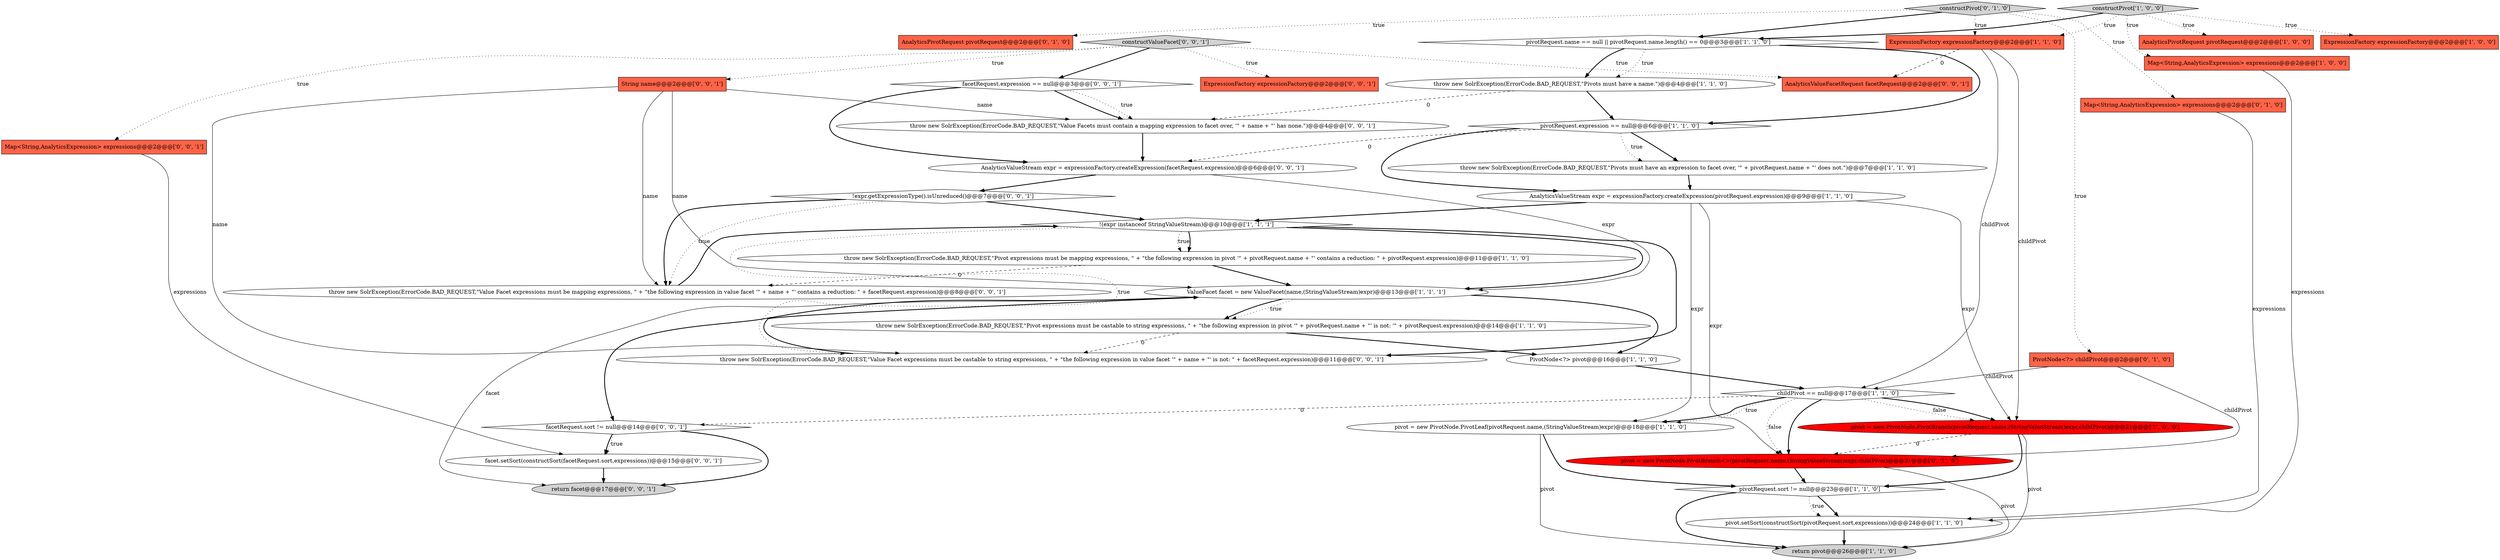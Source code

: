 digraph {
9 [style = filled, label = "throw new SolrException(ErrorCode.BAD_REQUEST,\"Pivots must have a name.\")@@@4@@@['1', '1', '0']", fillcolor = white, shape = ellipse image = "AAA0AAABBB1BBB"];
13 [style = filled, label = "Map<String,AnalyticsExpression> expressions@@@2@@@['1', '0', '0']", fillcolor = tomato, shape = box image = "AAA0AAABBB1BBB"];
2 [style = filled, label = "AnalyticsValueStream expr = expressionFactory.createExpression(pivotRequest.expression)@@@9@@@['1', '1', '0']", fillcolor = white, shape = ellipse image = "AAA0AAABBB1BBB"];
24 [style = filled, label = "pivot = new PivotNode.PivotBranch<>(pivotRequest.name,(StringValueStream)expr,childPivot)@@@21@@@['0', '1', '0']", fillcolor = red, shape = ellipse image = "AAA1AAABBB2BBB"];
4 [style = filled, label = "PivotNode<?> pivot@@@16@@@['1', '1', '0']", fillcolor = white, shape = ellipse image = "AAA0AAABBB1BBB"];
36 [style = filled, label = "!expr.getExpressionType().isUnreduced()@@@7@@@['0', '0', '1']", fillcolor = white, shape = diamond image = "AAA0AAABBB3BBB"];
1 [style = filled, label = "return pivot@@@26@@@['1', '1', '0']", fillcolor = lightgray, shape = ellipse image = "AAA0AAABBB1BBB"];
7 [style = filled, label = "throw new SolrException(ErrorCode.BAD_REQUEST,\"Pivot expressions must be mapping expressions, \" + \"the following expression in pivot '\" + pivotRequest.name + \"' contains a reduction: \" + pivotRequest.expression)@@@11@@@['1', '1', '0']", fillcolor = white, shape = ellipse image = "AAA0AAABBB1BBB"];
25 [style = filled, label = "AnalyticsPivotRequest pivotRequest@@@2@@@['0', '1', '0']", fillcolor = tomato, shape = box image = "AAA0AAABBB2BBB"];
16 [style = filled, label = "pivot.setSort(constructSort(pivotRequest.sort,expressions))@@@24@@@['1', '1', '0']", fillcolor = white, shape = ellipse image = "AAA0AAABBB1BBB"];
31 [style = filled, label = "return facet@@@17@@@['0', '0', '1']", fillcolor = lightgray, shape = ellipse image = "AAA0AAABBB3BBB"];
33 [style = filled, label = "ExpressionFactory expressionFactory@@@2@@@['0', '0', '1']", fillcolor = tomato, shape = box image = "AAA0AAABBB3BBB"];
38 [style = filled, label = "AnalyticsValueStream expr = expressionFactory.createExpression(facetRequest.expression)@@@6@@@['0', '0', '1']", fillcolor = white, shape = ellipse image = "AAA0AAABBB3BBB"];
5 [style = filled, label = "childPivot == null@@@17@@@['1', '1', '0']", fillcolor = white, shape = diamond image = "AAA0AAABBB1BBB"];
21 [style = filled, label = "PivotNode<?> childPivot@@@2@@@['0', '1', '0']", fillcolor = tomato, shape = box image = "AAA0AAABBB2BBB"];
0 [style = filled, label = "AnalyticsPivotRequest pivotRequest@@@2@@@['1', '0', '0']", fillcolor = tomato, shape = box image = "AAA0AAABBB1BBB"];
6 [style = filled, label = "ValueFacet facet = new ValueFacet(name,(StringValueStream)expr)@@@13@@@['1', '1', '1']", fillcolor = white, shape = ellipse image = "AAA0AAABBB1BBB"];
14 [style = filled, label = "pivotRequest.expression == null@@@6@@@['1', '1', '0']", fillcolor = white, shape = diamond image = "AAA0AAABBB1BBB"];
35 [style = filled, label = "AnalyticsValueFacetRequest facetRequest@@@2@@@['0', '0', '1']", fillcolor = tomato, shape = box image = "AAA0AAABBB3BBB"];
23 [style = filled, label = "constructPivot['0', '1', '0']", fillcolor = lightgray, shape = diamond image = "AAA0AAABBB2BBB"];
20 [style = filled, label = "throw new SolrException(ErrorCode.BAD_REQUEST,\"Pivots must have an expression to facet over, '\" + pivotRequest.name + \"' does not.\")@@@7@@@['1', '1', '0']", fillcolor = white, shape = ellipse image = "AAA0AAABBB1BBB"];
3 [style = filled, label = "ExpressionFactory expressionFactory@@@2@@@['1', '0', '0']", fillcolor = tomato, shape = box image = "AAA0AAABBB1BBB"];
39 [style = filled, label = "facet.setSort(constructSort(facetRequest.sort,expressions))@@@15@@@['0', '0', '1']", fillcolor = white, shape = ellipse image = "AAA0AAABBB3BBB"];
26 [style = filled, label = "throw new SolrException(ErrorCode.BAD_REQUEST,\"Value Facet expressions must be castable to string expressions, \" + \"the following expression in value facet '\" + name + \"' is not: \" + facetRequest.expression)@@@11@@@['0', '0', '1']", fillcolor = white, shape = ellipse image = "AAA0AAABBB3BBB"];
17 [style = filled, label = "constructPivot['1', '0', '0']", fillcolor = lightgray, shape = diamond image = "AAA0AAABBB1BBB"];
32 [style = filled, label = "facetRequest.expression == null@@@3@@@['0', '0', '1']", fillcolor = white, shape = diamond image = "AAA0AAABBB3BBB"];
37 [style = filled, label = "throw new SolrException(ErrorCode.BAD_REQUEST,\"Value Facets must contain a mapping expression to facet over, '\" + name + \"' has none.\")@@@4@@@['0', '0', '1']", fillcolor = white, shape = ellipse image = "AAA0AAABBB3BBB"];
8 [style = filled, label = "pivot = new PivotNode.PivotLeaf(pivotRequest.name,(StringValueStream)expr)@@@18@@@['1', '1', '0']", fillcolor = white, shape = ellipse image = "AAA0AAABBB1BBB"];
22 [style = filled, label = "Map<String,AnalyticsExpression> expressions@@@2@@@['0', '1', '0']", fillcolor = tomato, shape = box image = "AAA0AAABBB2BBB"];
29 [style = filled, label = "throw new SolrException(ErrorCode.BAD_REQUEST,\"Value Facet expressions must be mapping expressions, \" + \"the following expression in value facet '\" + name + \"' contains a reduction: \" + facetRequest.expression)@@@8@@@['0', '0', '1']", fillcolor = white, shape = ellipse image = "AAA0AAABBB3BBB"];
18 [style = filled, label = "ExpressionFactory expressionFactory@@@2@@@['1', '1', '0']", fillcolor = tomato, shape = box image = "AAA0AAABBB1BBB"];
12 [style = filled, label = "pivotRequest.name == null || pivotRequest.name.length() == 0@@@3@@@['1', '1', '0']", fillcolor = white, shape = diamond image = "AAA0AAABBB1BBB"];
15 [style = filled, label = "!(expr instanceof StringValueStream)@@@10@@@['1', '1', '1']", fillcolor = white, shape = diamond image = "AAA0AAABBB1BBB"];
19 [style = filled, label = "throw new SolrException(ErrorCode.BAD_REQUEST,\"Pivot expressions must be castable to string expressions, \" + \"the following expression in pivot '\" + pivotRequest.name + \"' is not: '\" + pivotRequest.expression)@@@14@@@['1', '1', '0']", fillcolor = white, shape = ellipse image = "AAA0AAABBB1BBB"];
28 [style = filled, label = "Map<String,AnalyticsExpression> expressions@@@2@@@['0', '0', '1']", fillcolor = tomato, shape = box image = "AAA0AAABBB3BBB"];
30 [style = filled, label = "String name@@@2@@@['0', '0', '1']", fillcolor = tomato, shape = box image = "AAA0AAABBB3BBB"];
34 [style = filled, label = "facetRequest.sort != null@@@14@@@['0', '0', '1']", fillcolor = white, shape = diamond image = "AAA0AAABBB3BBB"];
10 [style = filled, label = "pivot = new PivotNode.PivotBranch(pivotRequest.name,(StringValueStream)expr,childPivot)@@@21@@@['1', '0', '0']", fillcolor = red, shape = ellipse image = "AAA1AAABBB1BBB"];
11 [style = filled, label = "pivotRequest.sort != null@@@23@@@['1', '1', '0']", fillcolor = white, shape = diamond image = "AAA0AAABBB1BBB"];
27 [style = filled, label = "constructValueFacet['0', '0', '1']", fillcolor = lightgray, shape = diamond image = "AAA0AAABBB3BBB"];
29->15 [style = bold, label=""];
27->32 [style = bold, label=""];
32->37 [style = bold, label=""];
23->22 [style = dotted, label="true"];
36->29 [style = bold, label=""];
27->33 [style = dotted, label="true"];
5->10 [style = dotted, label="false"];
15->7 [style = dotted, label="true"];
12->9 [style = bold, label=""];
2->10 [style = solid, label="expr"];
38->6 [style = solid, label="expr"];
6->19 [style = dotted, label="true"];
23->18 [style = dotted, label="true"];
39->31 [style = bold, label=""];
30->29 [style = solid, label="name"];
18->10 [style = solid, label="childPivot"];
24->11 [style = bold, label=""];
37->38 [style = bold, label=""];
2->15 [style = bold, label=""];
9->14 [style = bold, label=""];
32->37 [style = dotted, label="true"];
23->12 [style = bold, label=""];
24->1 [style = solid, label="pivot"];
27->35 [style = dotted, label="true"];
8->11 [style = bold, label=""];
10->24 [style = dashed, label="0"];
14->20 [style = bold, label=""];
15->26 [style = dotted, label="true"];
10->11 [style = bold, label=""];
11->16 [style = bold, label=""];
5->10 [style = bold, label=""];
23->21 [style = dotted, label="true"];
34->31 [style = bold, label=""];
5->24 [style = dotted, label="false"];
26->6 [style = bold, label=""];
8->1 [style = solid, label="pivot"];
17->3 [style = dotted, label="true"];
5->34 [style = dashed, label="0"];
9->37 [style = dashed, label="0"];
6->4 [style = bold, label=""];
7->6 [style = bold, label=""];
30->6 [style = solid, label="name"];
12->14 [style = bold, label=""];
21->24 [style = solid, label="childPivot"];
11->16 [style = dotted, label="true"];
36->29 [style = dotted, label="true"];
5->8 [style = dotted, label="true"];
6->34 [style = bold, label=""];
17->18 [style = dotted, label="true"];
30->26 [style = solid, label="name"];
22->16 [style = solid, label="expressions"];
34->39 [style = dotted, label="true"];
17->12 [style = bold, label=""];
19->26 [style = dashed, label="0"];
16->1 [style = bold, label=""];
5->24 [style = bold, label=""];
34->39 [style = bold, label=""];
14->38 [style = dashed, label="0"];
2->24 [style = solid, label="expr"];
28->39 [style = solid, label="expressions"];
14->2 [style = bold, label=""];
4->5 [style = bold, label=""];
23->25 [style = dotted, label="true"];
5->8 [style = bold, label=""];
17->0 [style = dotted, label="true"];
15->7 [style = bold, label=""];
13->16 [style = solid, label="expressions"];
18->5 [style = solid, label="childPivot"];
11->1 [style = bold, label=""];
36->15 [style = bold, label=""];
38->36 [style = bold, label=""];
15->6 [style = bold, label=""];
6->19 [style = bold, label=""];
2->8 [style = solid, label="expr"];
18->35 [style = dashed, label="0"];
15->26 [style = bold, label=""];
20->2 [style = bold, label=""];
14->20 [style = dotted, label="true"];
32->38 [style = bold, label=""];
27->28 [style = dotted, label="true"];
27->30 [style = dotted, label="true"];
21->5 [style = solid, label="childPivot"];
6->31 [style = solid, label="facet"];
30->37 [style = solid, label="name"];
7->29 [style = dashed, label="0"];
10->1 [style = solid, label="pivot"];
19->4 [style = bold, label=""];
17->13 [style = dotted, label="true"];
12->9 [style = dotted, label="true"];
}
